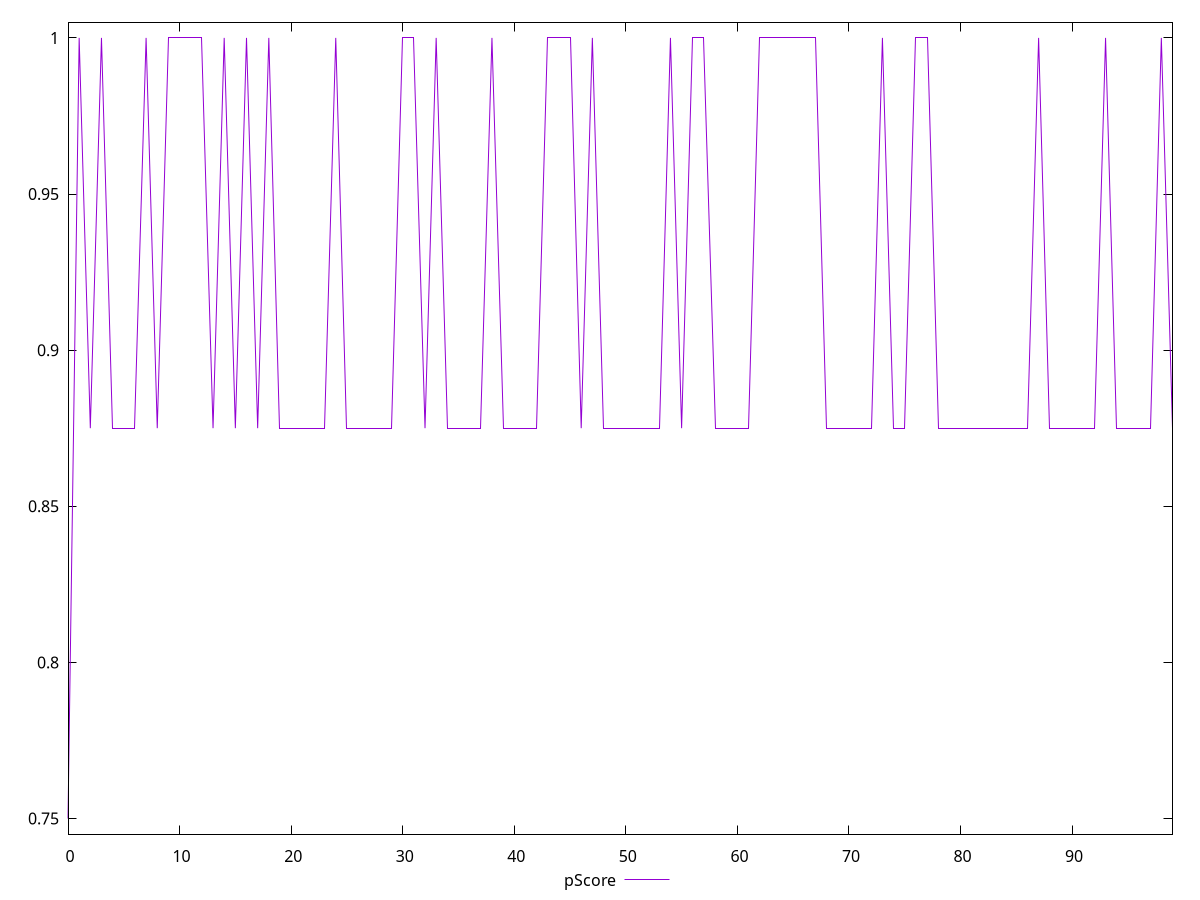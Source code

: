 reset

$pScore <<EOF
0 0.75
1 1
2 0.875
3 1
4 0.875
5 0.875
6 0.875
7 1
8 0.875
9 1
10 1
11 1
12 1
13 0.875
14 1
15 0.875
16 1
17 0.875
18 1
19 0.875
20 0.875
21 0.875
22 0.875
23 0.875
24 1
25 0.875
26 0.875
27 0.875
28 0.875
29 0.875
30 1
31 1
32 0.875
33 1
34 0.875
35 0.875
36 0.875
37 0.875
38 1
39 0.875
40 0.875
41 0.875
42 0.875
43 1
44 1
45 1
46 0.875
47 1
48 0.875
49 0.875
50 0.875
51 0.875
52 0.875
53 0.875
54 1
55 0.875
56 1
57 1
58 0.875
59 0.875
60 0.875
61 0.875
62 1
63 1
64 1
65 1
66 1
67 1
68 0.875
69 0.875
70 0.875
71 0.875
72 0.875
73 1
74 0.875
75 0.875
76 1
77 1
78 0.875
79 0.875
80 0.875
81 0.875
82 0.875
83 0.875
84 0.875
85 0.875
86 0.875
87 1
88 0.875
89 0.875
90 0.875
91 0.875
92 0.875
93 1
94 0.875
95 0.875
96 0.875
97 0.875
98 1
99 0.875
EOF

set key outside below
set xrange [0:99]
set yrange [0.745:1.005]
set trange [0.745:1.005]
set terminal svg size 640, 500 enhanced background rgb 'white'
set output "reports/report_00032_2021-02-25T10-28-15.087Z/unminified-javascript/samples/astro/pScore/values.svg"

plot $pScore title "pScore" with line

reset
